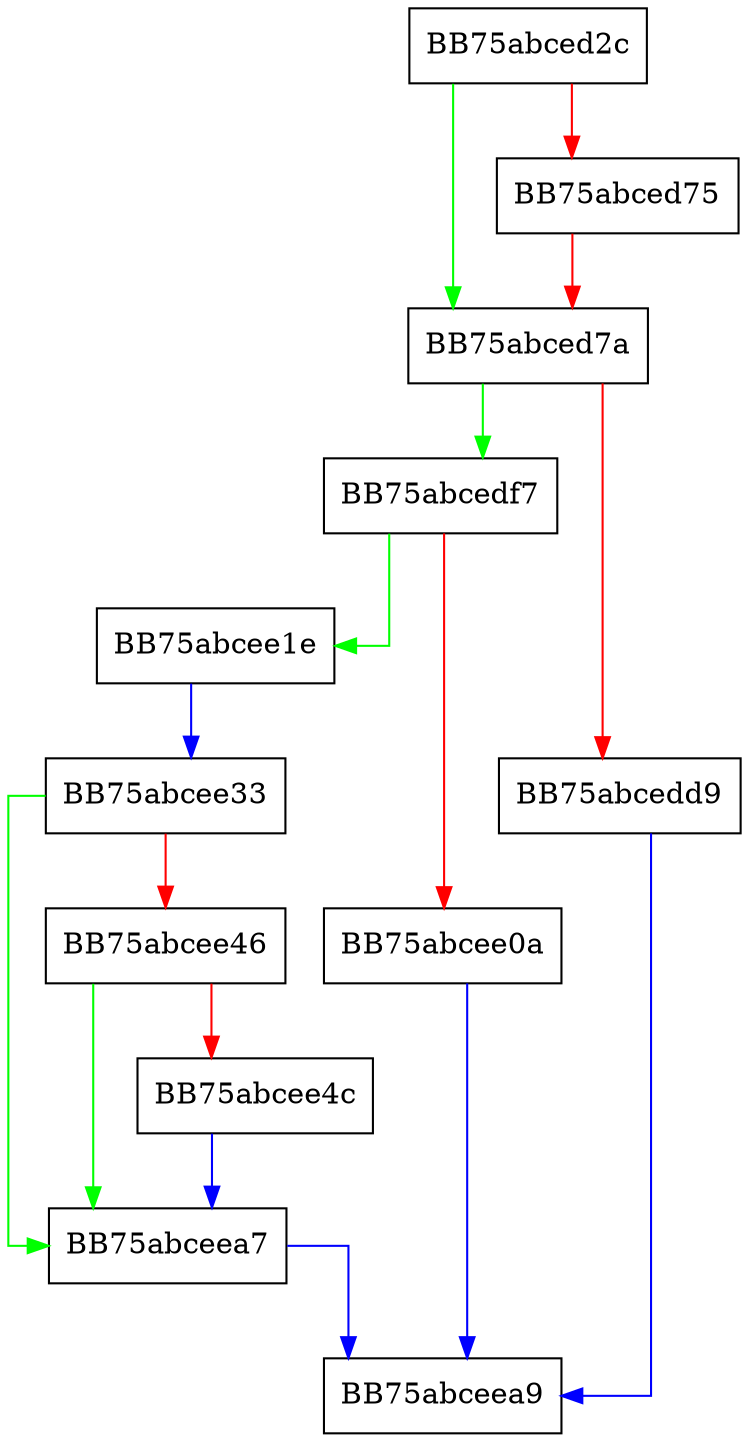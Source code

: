 digraph RestoreAll {
  node [shape="box"];
  graph [splines=ortho];
  BB75abced2c -> BB75abced7a [color="green"];
  BB75abced2c -> BB75abced75 [color="red"];
  BB75abced75 -> BB75abced7a [color="red"];
  BB75abced7a -> BB75abcedf7 [color="green"];
  BB75abced7a -> BB75abcedd9 [color="red"];
  BB75abcedd9 -> BB75abceea9 [color="blue"];
  BB75abcedf7 -> BB75abcee1e [color="green"];
  BB75abcedf7 -> BB75abcee0a [color="red"];
  BB75abcee0a -> BB75abceea9 [color="blue"];
  BB75abcee1e -> BB75abcee33 [color="blue"];
  BB75abcee33 -> BB75abceea7 [color="green"];
  BB75abcee33 -> BB75abcee46 [color="red"];
  BB75abcee46 -> BB75abceea7 [color="green"];
  BB75abcee46 -> BB75abcee4c [color="red"];
  BB75abcee4c -> BB75abceea7 [color="blue"];
  BB75abceea7 -> BB75abceea9 [color="blue"];
}